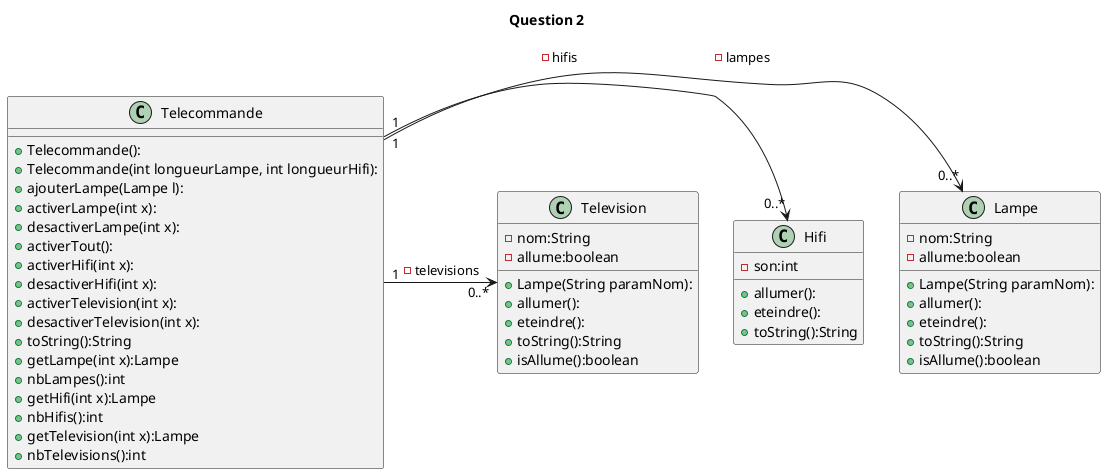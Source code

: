 @startuml
title Question 2
'''classes
class Telecommande{
    +Telecommande():
    +Telecommande(int longueurLampe, int longueurHifi):
    +ajouterLampe(Lampe l):
    +activerLampe(int x):
    +desactiverLampe(int x):
    +activerTout():
    +activerHifi(int x):
    +desactiverHifi(int x):
    +activerTelevision(int x):
    +desactiverTelevision(int x):
    +toString():String
    +getLampe(int x):Lampe
    +nbLampes():int
    +getHifi(int x):Lampe
    +nbHifis():int
    +getTelevision(int x):Lampe
    +nbTelevisions():int
}

class Lampe{
    -nom:String
    -allume:boolean
    +Lampe(String paramNom):
    +allumer():
    +eteindre():
    +toString():String
    +isAllume():boolean
}

class Hifi{
    -son:int
    +allumer():
    +eteindre():
    +toString():String
}

class Television{
    -nom:String
    -allume:boolean
    +Lampe(String paramNom):
    +allumer():
    +eteindre():
    +toString():String
    +isAllume():boolean
}

'''relations
Telecommande "1" -> "0..*" Lampe : -lampes
Telecommande "1" -> "0..*" Hifi : -hifis
Telecommande "1" -> "0..*" Television : -televisions
@enduml